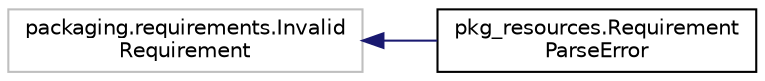 digraph "Graphical Class Hierarchy"
{
 // LATEX_PDF_SIZE
  edge [fontname="Helvetica",fontsize="10",labelfontname="Helvetica",labelfontsize="10"];
  node [fontname="Helvetica",fontsize="10",shape=record];
  rankdir="LR";
  Node1014 [label="packaging.requirements.Invalid\lRequirement",height=0.2,width=0.4,color="grey75", fillcolor="white", style="filled",tooltip=" "];
  Node1014 -> Node0 [dir="back",color="midnightblue",fontsize="10",style="solid",fontname="Helvetica"];
  Node0 [label="pkg_resources.Requirement\lParseError",height=0.2,width=0.4,color="black", fillcolor="white", style="filled",URL="$classpkg__resources_1_1RequirementParseError.html",tooltip=" "];
}
